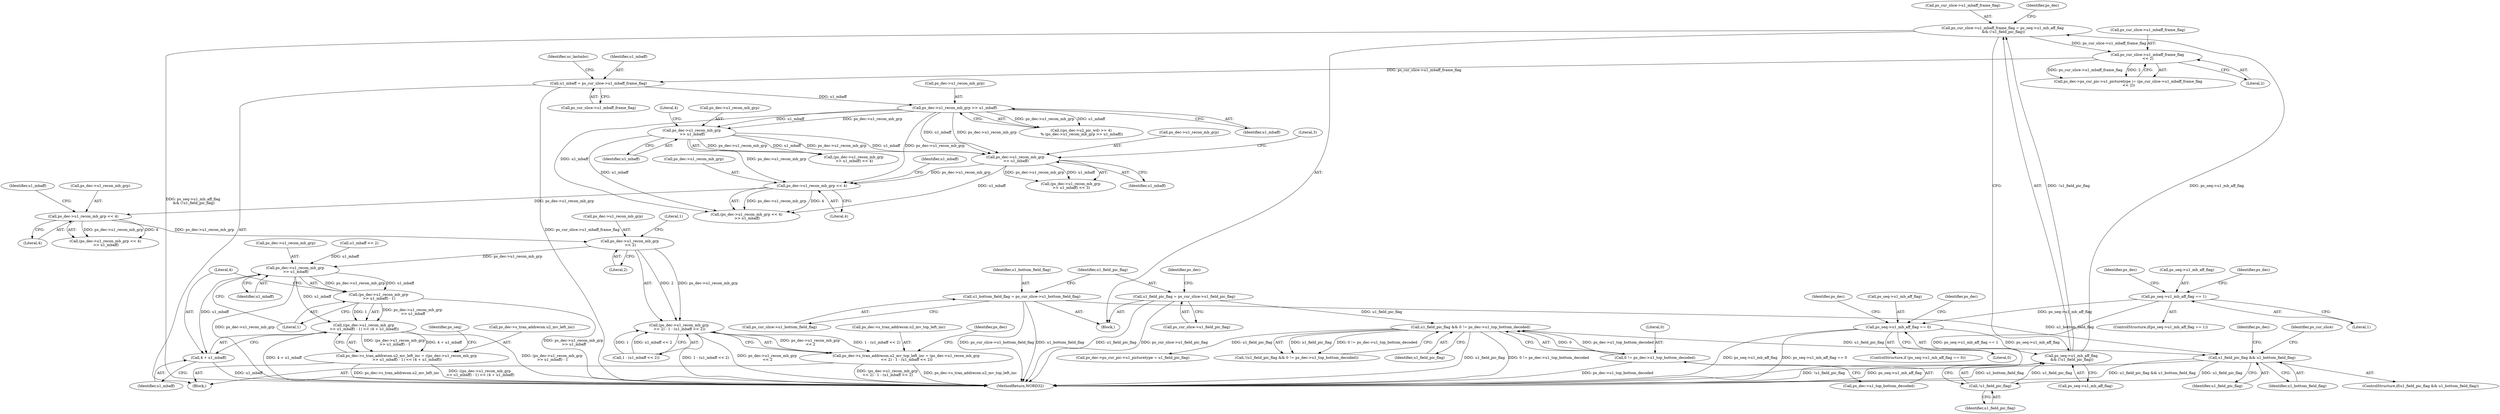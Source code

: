 digraph "0_Android_e629194c62a9a129ce378e08cb1059a8a53f1795_2@pointer" {
"1001851" [label="(Call,ps_dec->u1_recon_mb_grp\n << 2)"];
"1001786" [label="(Call,ps_dec->u1_recon_mb_grp << 4)"];
"1001771" [label="(Call,ps_dec->u1_recon_mb_grp << 4)"];
"1001659" [label="(Call,ps_dec->u1_recon_mb_grp >> u1_mbaff)"];
"1001645" [label="(Call,u1_mbaff = ps_cur_slice->u1_mbaff_frame_flag)"];
"1001322" [label="(Call,ps_cur_slice->u1_mbaff_frame_flag\n << 2)"];
"1001306" [label="(Call,ps_cur_slice->u1_mbaff_frame_flag = ps_seq->u1_mb_aff_flag\n && (!u1_field_pic_flag))"];
"1001310" [label="(Call,ps_seq->u1_mb_aff_flag\n && (!u1_field_pic_flag))"];
"1000309" [label="(Call,ps_seq->u1_mb_aff_flag == 0)"];
"1000281" [label="(Call,ps_seq->u1_mb_aff_flag == 1)"];
"1001314" [label="(Call,!u1_field_pic_flag)"];
"1001203" [label="(Call,u1_field_pic_flag && u1_bottom_field_flag)"];
"1000781" [label="(Call,u1_field_pic_flag && 0 != ps_dec->u1_top_bottom_decoded)"];
"1000178" [label="(Call,u1_field_pic_flag = ps_cur_slice->u1_field_pic_flag)"];
"1000783" [label="(Call,0 != ps_dec->u1_top_bottom_decoded)"];
"1000172" [label="(Call,u1_bottom_field_flag = ps_cur_slice->u1_bottom_field_flag)"];
"1001673" [label="(Call,ps_dec->u1_recon_mb_grp\n >> u1_mbaff)"];
"1001688" [label="(Call,ps_dec->u1_recon_mb_grp\n >> u1_mbaff)"];
"1001850" [label="(Call,(ps_dec->u1_recon_mb_grp\n << 2) - 1 - (u1_mbaff << 2))"];
"1001844" [label="(Call,ps_dec->s_tran_addrecon.u2_mv_top_left_inc = (ps_dec->u1_recon_mb_grp\n << 2) - 1 - (u1_mbaff << 2))"];
"1001869" [label="(Call,ps_dec->u1_recon_mb_grp\n >> u1_mbaff)"];
"1001868" [label="(Call,(ps_dec->u1_recon_mb_grp\n >> u1_mbaff) - 1)"];
"1001867" [label="(Call,((ps_dec->u1_recon_mb_grp\n >> u1_mbaff) - 1) << (4 + u1_mbaff))"];
"1001861" [label="(Call,ps_dec->s_tran_addrecon.u2_mv_left_inc = ((ps_dec->u1_recon_mb_grp\n >> u1_mbaff) - 1) << (4 + u1_mbaff))"];
"1001875" [label="(Call,4 + u1_mbaff)"];
"1000309" [label="(Call,ps_seq->u1_mb_aff_flag == 0)"];
"1001855" [label="(Literal,2)"];
"1000784" [label="(Literal,0)"];
"1001850" [label="(Call,(ps_dec->u1_recon_mb_grp\n << 2) - 1 - (u1_mbaff << 2))"];
"1000285" [label="(Literal,1)"];
"1001862" [label="(Call,ps_dec->s_tran_addrecon.u2_mv_left_inc)"];
"1001873" [label="(Identifier,u1_mbaff)"];
"1001870" [label="(Call,ps_dec->u1_recon_mb_grp)"];
"1001857" [label="(Literal,1)"];
"1001645" [label="(Call,u1_mbaff = ps_cur_slice->u1_mbaff_frame_flag)"];
"1000281" [label="(Call,ps_seq->u1_mb_aff_flag == 1)"];
"1001876" [label="(Literal,4)"];
"1001677" [label="(Identifier,u1_mbaff)"];
"1001322" [label="(Call,ps_cur_slice->u1_mbaff_frame_flag\n << 2)"];
"1000782" [label="(Identifier,u1_field_pic_flag)"];
"1000188" [label="(Identifier,ps_dec)"];
"1001787" [label="(Call,ps_dec->u1_recon_mb_grp)"];
"1000179" [label="(Identifier,u1_field_pic_flag)"];
"1001844" [label="(Call,ps_dec->s_tran_addrecon.u2_mv_top_left_inc = (ps_dec->u1_recon_mb_grp\n << 2) - 1 - (u1_mbaff << 2))"];
"1001689" [label="(Call,ps_dec->u1_recon_mb_grp)"];
"1001659" [label="(Call,ps_dec->u1_recon_mb_grp >> u1_mbaff)"];
"1001314" [label="(Call,!u1_field_pic_flag)"];
"1000322" [label="(Identifier,ps_dec)"];
"1001877" [label="(Identifier,u1_mbaff)"];
"1001673" [label="(Call,ps_dec->u1_recon_mb_grp\n >> u1_mbaff)"];
"1001687" [label="(Call,(ps_dec->u1_recon_mb_grp\n >> u1_mbaff) << 3)"];
"1001856" [label="(Call,1 - (u1_mbaff << 2))"];
"1002052" [label="(MethodReturn,WORD32)"];
"1000780" [label="(Call,!(u1_field_pic_flag && 0 != ps_dec->u1_top_bottom_decoded))"];
"1001635" [label="(Block,)"];
"1001790" [label="(Literal,4)"];
"1000305" [label="(Identifier,ps_dec)"];
"1001202" [label="(ControlStructure,if(u1_field_pic_flag && u1_bottom_field_flag))"];
"1001775" [label="(Literal,4)"];
"1001785" [label="(Call,(ps_dec->u1_recon_mb_grp << 4)\n >> u1_mbaff)"];
"1001311" [label="(Call,ps_seq->u1_mb_aff_flag)"];
"1000138" [label="(Block,)"];
"1001652" [label="(Identifier,uc_lastmbs)"];
"1001310" [label="(Call,ps_seq->u1_mb_aff_flag\n && (!u1_field_pic_flag))"];
"1001674" [label="(Call,ps_dec->u1_recon_mb_grp)"];
"1000173" [label="(Identifier,u1_bottom_field_flag)"];
"1001851" [label="(Call,ps_dec->u1_recon_mb_grp\n << 2)"];
"1001653" [label="(Call,((ps_dec->u2_pic_wd) >> 4)\n % (ps_dec->u1_recon_mb_grp >> u1_mbaff))"];
"1001693" [label="(Literal,3)"];
"1001776" [label="(Identifier,u1_mbaff)"];
"1001213" [label="(Identifier,ps_dec)"];
"1001307" [label="(Call,ps_cur_slice->u1_mbaff_frame_flag)"];
"1000172" [label="(Call,u1_bottom_field_flag = ps_cur_slice->u1_bottom_field_flag)"];
"1001864" [label="(Identifier,ps_dec)"];
"1001867" [label="(Call,((ps_dec->u1_recon_mb_grp\n >> u1_mbaff) - 1) << (4 + u1_mbaff))"];
"1001319" [label="(Identifier,ps_dec)"];
"1001881" [label="(Identifier,ps_seq)"];
"1001852" [label="(Call,ps_dec->u1_recon_mb_grp)"];
"1000282" [label="(Call,ps_seq->u1_mb_aff_flag)"];
"1001786" [label="(Call,ps_dec->u1_recon_mb_grp << 4)"];
"1001203" [label="(Call,u1_field_pic_flag && u1_bottom_field_flag)"];
"1001315" [label="(Identifier,u1_field_pic_flag)"];
"1001672" [label="(Call,(ps_dec->u1_recon_mb_grp\n >> u1_mbaff) << 4)"];
"1001875" [label="(Call,4 + u1_mbaff)"];
"1001771" [label="(Call,ps_dec->u1_recon_mb_grp << 4)"];
"1000174" [label="(Call,ps_cur_slice->u1_bottom_field_flag)"];
"1001323" [label="(Call,ps_cur_slice->u1_mbaff_frame_flag)"];
"1001791" [label="(Identifier,u1_mbaff)"];
"1000308" [label="(ControlStructure,if (ps_seq->u1_mb_aff_flag == 0))"];
"1001772" [label="(Call,ps_dec->u1_recon_mb_grp)"];
"1000280" [label="(ControlStructure,if(ps_seq->u1_mb_aff_flag == 1))"];
"1001306" [label="(Call,ps_cur_slice->u1_mbaff_frame_flag = ps_seq->u1_mb_aff_flag\n && (!u1_field_pic_flag))"];
"1001874" [label="(Literal,1)"];
"1001205" [label="(Identifier,u1_bottom_field_flag)"];
"1000313" [label="(Literal,0)"];
"1001869" [label="(Call,ps_dec->u1_recon_mb_grp\n >> u1_mbaff)"];
"1001663" [label="(Identifier,u1_mbaff)"];
"1001646" [label="(Identifier,u1_mbaff)"];
"1001316" [label="(Call,ps_dec->ps_cur_pic->u1_picturetype |= (ps_cur_slice->u1_mbaff_frame_flag\n << 2))"];
"1001647" [label="(Call,ps_cur_slice->u1_mbaff_frame_flag)"];
"1001858" [label="(Call,u1_mbaff << 2)"];
"1000317" [label="(Identifier,ps_dec)"];
"1000783" [label="(Call,0 != ps_dec->u1_top_bottom_decoded)"];
"1001660" [label="(Call,ps_dec->u1_recon_mb_grp)"];
"1001308" [label="(Identifier,ps_cur_slice)"];
"1000781" [label="(Call,u1_field_pic_flag && 0 != ps_dec->u1_top_bottom_decoded)"];
"1001770" [label="(Call,(ps_dec->u1_recon_mb_grp << 4)\n >> u1_mbaff)"];
"1000180" [label="(Call,ps_cur_slice->u1_field_pic_flag)"];
"1001692" [label="(Identifier,u1_mbaff)"];
"1001326" [label="(Literal,2)"];
"1001688" [label="(Call,ps_dec->u1_recon_mb_grp\n >> u1_mbaff)"];
"1000289" [label="(Identifier,ps_dec)"];
"1000178" [label="(Call,u1_field_pic_flag = ps_cur_slice->u1_field_pic_flag)"];
"1001204" [label="(Identifier,u1_field_pic_flag)"];
"1001845" [label="(Call,ps_dec->s_tran_addrecon.u2_mv_top_left_inc)"];
"1001861" [label="(Call,ps_dec->s_tran_addrecon.u2_mv_left_inc = ((ps_dec->u1_recon_mb_grp\n >> u1_mbaff) - 1) << (4 + u1_mbaff))"];
"1001678" [label="(Literal,4)"];
"1000310" [label="(Call,ps_seq->u1_mb_aff_flag)"];
"1001112" [label="(Call,ps_dec->ps_cur_pic->u1_picturetype = u1_field_pic_flag)"];
"1001868" [label="(Call,(ps_dec->u1_recon_mb_grp\n >> u1_mbaff) - 1)"];
"1000785" [label="(Call,ps_dec->u1_top_bottom_decoded)"];
"1001851" -> "1001850"  [label="AST: "];
"1001851" -> "1001855"  [label="CFG: "];
"1001852" -> "1001851"  [label="AST: "];
"1001855" -> "1001851"  [label="AST: "];
"1001857" -> "1001851"  [label="CFG: "];
"1001851" -> "1001850"  [label="DDG: ps_dec->u1_recon_mb_grp"];
"1001851" -> "1001850"  [label="DDG: 2"];
"1001786" -> "1001851"  [label="DDG: ps_dec->u1_recon_mb_grp"];
"1001851" -> "1001869"  [label="DDG: ps_dec->u1_recon_mb_grp"];
"1001786" -> "1001785"  [label="AST: "];
"1001786" -> "1001790"  [label="CFG: "];
"1001787" -> "1001786"  [label="AST: "];
"1001790" -> "1001786"  [label="AST: "];
"1001791" -> "1001786"  [label="CFG: "];
"1001786" -> "1001785"  [label="DDG: ps_dec->u1_recon_mb_grp"];
"1001786" -> "1001785"  [label="DDG: 4"];
"1001771" -> "1001786"  [label="DDG: ps_dec->u1_recon_mb_grp"];
"1001771" -> "1001770"  [label="AST: "];
"1001771" -> "1001775"  [label="CFG: "];
"1001772" -> "1001771"  [label="AST: "];
"1001775" -> "1001771"  [label="AST: "];
"1001776" -> "1001771"  [label="CFG: "];
"1001771" -> "1001770"  [label="DDG: ps_dec->u1_recon_mb_grp"];
"1001771" -> "1001770"  [label="DDG: 4"];
"1001659" -> "1001771"  [label="DDG: ps_dec->u1_recon_mb_grp"];
"1001673" -> "1001771"  [label="DDG: ps_dec->u1_recon_mb_grp"];
"1001688" -> "1001771"  [label="DDG: ps_dec->u1_recon_mb_grp"];
"1001659" -> "1001653"  [label="AST: "];
"1001659" -> "1001663"  [label="CFG: "];
"1001660" -> "1001659"  [label="AST: "];
"1001663" -> "1001659"  [label="AST: "];
"1001653" -> "1001659"  [label="CFG: "];
"1001659" -> "1001653"  [label="DDG: ps_dec->u1_recon_mb_grp"];
"1001659" -> "1001653"  [label="DDG: u1_mbaff"];
"1001645" -> "1001659"  [label="DDG: u1_mbaff"];
"1001659" -> "1001673"  [label="DDG: ps_dec->u1_recon_mb_grp"];
"1001659" -> "1001673"  [label="DDG: u1_mbaff"];
"1001659" -> "1001688"  [label="DDG: ps_dec->u1_recon_mb_grp"];
"1001659" -> "1001688"  [label="DDG: u1_mbaff"];
"1001659" -> "1001770"  [label="DDG: u1_mbaff"];
"1001645" -> "1001635"  [label="AST: "];
"1001645" -> "1001647"  [label="CFG: "];
"1001646" -> "1001645"  [label="AST: "];
"1001647" -> "1001645"  [label="AST: "];
"1001652" -> "1001645"  [label="CFG: "];
"1001645" -> "1002052"  [label="DDG: ps_cur_slice->u1_mbaff_frame_flag"];
"1001322" -> "1001645"  [label="DDG: ps_cur_slice->u1_mbaff_frame_flag"];
"1001322" -> "1001316"  [label="AST: "];
"1001322" -> "1001326"  [label="CFG: "];
"1001323" -> "1001322"  [label="AST: "];
"1001326" -> "1001322"  [label="AST: "];
"1001316" -> "1001322"  [label="CFG: "];
"1001322" -> "1001316"  [label="DDG: ps_cur_slice->u1_mbaff_frame_flag"];
"1001322" -> "1001316"  [label="DDG: 2"];
"1001306" -> "1001322"  [label="DDG: ps_cur_slice->u1_mbaff_frame_flag"];
"1001306" -> "1000138"  [label="AST: "];
"1001306" -> "1001310"  [label="CFG: "];
"1001307" -> "1001306"  [label="AST: "];
"1001310" -> "1001306"  [label="AST: "];
"1001319" -> "1001306"  [label="CFG: "];
"1001306" -> "1002052"  [label="DDG: ps_seq->u1_mb_aff_flag\n && (!u1_field_pic_flag)"];
"1001310" -> "1001306"  [label="DDG: ps_seq->u1_mb_aff_flag"];
"1001310" -> "1001306"  [label="DDG: !u1_field_pic_flag"];
"1001310" -> "1001311"  [label="CFG: "];
"1001310" -> "1001314"  [label="CFG: "];
"1001311" -> "1001310"  [label="AST: "];
"1001314" -> "1001310"  [label="AST: "];
"1001310" -> "1002052"  [label="DDG: ps_seq->u1_mb_aff_flag"];
"1001310" -> "1002052"  [label="DDG: !u1_field_pic_flag"];
"1000309" -> "1001310"  [label="DDG: ps_seq->u1_mb_aff_flag"];
"1001314" -> "1001310"  [label="DDG: u1_field_pic_flag"];
"1000309" -> "1000308"  [label="AST: "];
"1000309" -> "1000313"  [label="CFG: "];
"1000310" -> "1000309"  [label="AST: "];
"1000313" -> "1000309"  [label="AST: "];
"1000317" -> "1000309"  [label="CFG: "];
"1000322" -> "1000309"  [label="CFG: "];
"1000309" -> "1002052"  [label="DDG: ps_seq->u1_mb_aff_flag"];
"1000309" -> "1002052"  [label="DDG: ps_seq->u1_mb_aff_flag == 0"];
"1000281" -> "1000309"  [label="DDG: ps_seq->u1_mb_aff_flag"];
"1000281" -> "1000280"  [label="AST: "];
"1000281" -> "1000285"  [label="CFG: "];
"1000282" -> "1000281"  [label="AST: "];
"1000285" -> "1000281"  [label="AST: "];
"1000289" -> "1000281"  [label="CFG: "];
"1000305" -> "1000281"  [label="CFG: "];
"1000281" -> "1002052"  [label="DDG: ps_seq->u1_mb_aff_flag == 1"];
"1001314" -> "1001315"  [label="CFG: "];
"1001315" -> "1001314"  [label="AST: "];
"1001203" -> "1001314"  [label="DDG: u1_field_pic_flag"];
"1001203" -> "1001202"  [label="AST: "];
"1001203" -> "1001204"  [label="CFG: "];
"1001203" -> "1001205"  [label="CFG: "];
"1001204" -> "1001203"  [label="AST: "];
"1001205" -> "1001203"  [label="AST: "];
"1001213" -> "1001203"  [label="CFG: "];
"1001308" -> "1001203"  [label="CFG: "];
"1001203" -> "1002052"  [label="DDG: u1_bottom_field_flag"];
"1001203" -> "1002052"  [label="DDG: u1_field_pic_flag && u1_bottom_field_flag"];
"1000781" -> "1001203"  [label="DDG: u1_field_pic_flag"];
"1000172" -> "1001203"  [label="DDG: u1_bottom_field_flag"];
"1000781" -> "1000780"  [label="AST: "];
"1000781" -> "1000782"  [label="CFG: "];
"1000781" -> "1000783"  [label="CFG: "];
"1000782" -> "1000781"  [label="AST: "];
"1000783" -> "1000781"  [label="AST: "];
"1000780" -> "1000781"  [label="CFG: "];
"1000781" -> "1002052"  [label="DDG: 0 != ps_dec->u1_top_bottom_decoded"];
"1000781" -> "1002052"  [label="DDG: u1_field_pic_flag"];
"1000781" -> "1000780"  [label="DDG: u1_field_pic_flag"];
"1000781" -> "1000780"  [label="DDG: 0 != ps_dec->u1_top_bottom_decoded"];
"1000178" -> "1000781"  [label="DDG: u1_field_pic_flag"];
"1000783" -> "1000781"  [label="DDG: 0"];
"1000783" -> "1000781"  [label="DDG: ps_dec->u1_top_bottom_decoded"];
"1000781" -> "1001112"  [label="DDG: u1_field_pic_flag"];
"1000178" -> "1000138"  [label="AST: "];
"1000178" -> "1000180"  [label="CFG: "];
"1000179" -> "1000178"  [label="AST: "];
"1000180" -> "1000178"  [label="AST: "];
"1000188" -> "1000178"  [label="CFG: "];
"1000178" -> "1002052"  [label="DDG: u1_field_pic_flag"];
"1000178" -> "1002052"  [label="DDG: ps_cur_slice->u1_field_pic_flag"];
"1000783" -> "1000785"  [label="CFG: "];
"1000784" -> "1000783"  [label="AST: "];
"1000785" -> "1000783"  [label="AST: "];
"1000783" -> "1002052"  [label="DDG: ps_dec->u1_top_bottom_decoded"];
"1000172" -> "1000138"  [label="AST: "];
"1000172" -> "1000174"  [label="CFG: "];
"1000173" -> "1000172"  [label="AST: "];
"1000174" -> "1000172"  [label="AST: "];
"1000179" -> "1000172"  [label="CFG: "];
"1000172" -> "1002052"  [label="DDG: u1_bottom_field_flag"];
"1000172" -> "1002052"  [label="DDG: ps_cur_slice->u1_bottom_field_flag"];
"1001673" -> "1001672"  [label="AST: "];
"1001673" -> "1001677"  [label="CFG: "];
"1001674" -> "1001673"  [label="AST: "];
"1001677" -> "1001673"  [label="AST: "];
"1001678" -> "1001673"  [label="CFG: "];
"1001673" -> "1001672"  [label="DDG: ps_dec->u1_recon_mb_grp"];
"1001673" -> "1001672"  [label="DDG: u1_mbaff"];
"1001673" -> "1001688"  [label="DDG: ps_dec->u1_recon_mb_grp"];
"1001673" -> "1001688"  [label="DDG: u1_mbaff"];
"1001673" -> "1001770"  [label="DDG: u1_mbaff"];
"1001688" -> "1001687"  [label="AST: "];
"1001688" -> "1001692"  [label="CFG: "];
"1001689" -> "1001688"  [label="AST: "];
"1001692" -> "1001688"  [label="AST: "];
"1001693" -> "1001688"  [label="CFG: "];
"1001688" -> "1001687"  [label="DDG: ps_dec->u1_recon_mb_grp"];
"1001688" -> "1001687"  [label="DDG: u1_mbaff"];
"1001688" -> "1001770"  [label="DDG: u1_mbaff"];
"1001850" -> "1001844"  [label="AST: "];
"1001850" -> "1001856"  [label="CFG: "];
"1001856" -> "1001850"  [label="AST: "];
"1001844" -> "1001850"  [label="CFG: "];
"1001850" -> "1002052"  [label="DDG: 1 - (u1_mbaff << 2)"];
"1001850" -> "1002052"  [label="DDG: ps_dec->u1_recon_mb_grp\n << 2"];
"1001850" -> "1001844"  [label="DDG: ps_dec->u1_recon_mb_grp\n << 2"];
"1001850" -> "1001844"  [label="DDG: 1 - (u1_mbaff << 2)"];
"1001856" -> "1001850"  [label="DDG: 1"];
"1001856" -> "1001850"  [label="DDG: u1_mbaff << 2"];
"1001844" -> "1001635"  [label="AST: "];
"1001845" -> "1001844"  [label="AST: "];
"1001864" -> "1001844"  [label="CFG: "];
"1001844" -> "1002052"  [label="DDG: (ps_dec->u1_recon_mb_grp\n << 2) - 1 - (u1_mbaff << 2)"];
"1001844" -> "1002052"  [label="DDG: ps_dec->s_tran_addrecon.u2_mv_top_left_inc"];
"1001869" -> "1001868"  [label="AST: "];
"1001869" -> "1001873"  [label="CFG: "];
"1001870" -> "1001869"  [label="AST: "];
"1001873" -> "1001869"  [label="AST: "];
"1001874" -> "1001869"  [label="CFG: "];
"1001869" -> "1002052"  [label="DDG: ps_dec->u1_recon_mb_grp"];
"1001869" -> "1001868"  [label="DDG: ps_dec->u1_recon_mb_grp"];
"1001869" -> "1001868"  [label="DDG: u1_mbaff"];
"1001858" -> "1001869"  [label="DDG: u1_mbaff"];
"1001869" -> "1001867"  [label="DDG: u1_mbaff"];
"1001869" -> "1001875"  [label="DDG: u1_mbaff"];
"1001868" -> "1001867"  [label="AST: "];
"1001868" -> "1001874"  [label="CFG: "];
"1001874" -> "1001868"  [label="AST: "];
"1001876" -> "1001868"  [label="CFG: "];
"1001868" -> "1002052"  [label="DDG: ps_dec->u1_recon_mb_grp\n >> u1_mbaff"];
"1001868" -> "1001867"  [label="DDG: ps_dec->u1_recon_mb_grp\n >> u1_mbaff"];
"1001868" -> "1001867"  [label="DDG: 1"];
"1001867" -> "1001861"  [label="AST: "];
"1001867" -> "1001875"  [label="CFG: "];
"1001875" -> "1001867"  [label="AST: "];
"1001861" -> "1001867"  [label="CFG: "];
"1001867" -> "1002052"  [label="DDG: 4 + u1_mbaff"];
"1001867" -> "1002052"  [label="DDG: (ps_dec->u1_recon_mb_grp\n >> u1_mbaff) - 1"];
"1001867" -> "1001861"  [label="DDG: (ps_dec->u1_recon_mb_grp\n >> u1_mbaff) - 1"];
"1001867" -> "1001861"  [label="DDG: 4 + u1_mbaff"];
"1001861" -> "1001635"  [label="AST: "];
"1001862" -> "1001861"  [label="AST: "];
"1001881" -> "1001861"  [label="CFG: "];
"1001861" -> "1002052"  [label="DDG: ps_dec->s_tran_addrecon.u2_mv_left_inc"];
"1001861" -> "1002052"  [label="DDG: ((ps_dec->u1_recon_mb_grp\n >> u1_mbaff) - 1) << (4 + u1_mbaff)"];
"1001875" -> "1001877"  [label="CFG: "];
"1001876" -> "1001875"  [label="AST: "];
"1001877" -> "1001875"  [label="AST: "];
"1001875" -> "1002052"  [label="DDG: u1_mbaff"];
}

